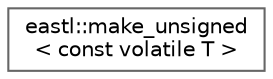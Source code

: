 digraph "类继承关系图"
{
 // LATEX_PDF_SIZE
  bgcolor="transparent";
  edge [fontname=Helvetica,fontsize=10,labelfontname=Helvetica,labelfontsize=10];
  node [fontname=Helvetica,fontsize=10,shape=box,height=0.2,width=0.4];
  rankdir="LR";
  Node0 [id="Node000000",label="eastl::make_unsigned\l\< const volatile T \>",height=0.2,width=0.4,color="grey40", fillcolor="white", style="filled",URL="$structeastl_1_1make__unsigned_3_01const_01volatile_01_t_01_4.html",tooltip=" "];
}
